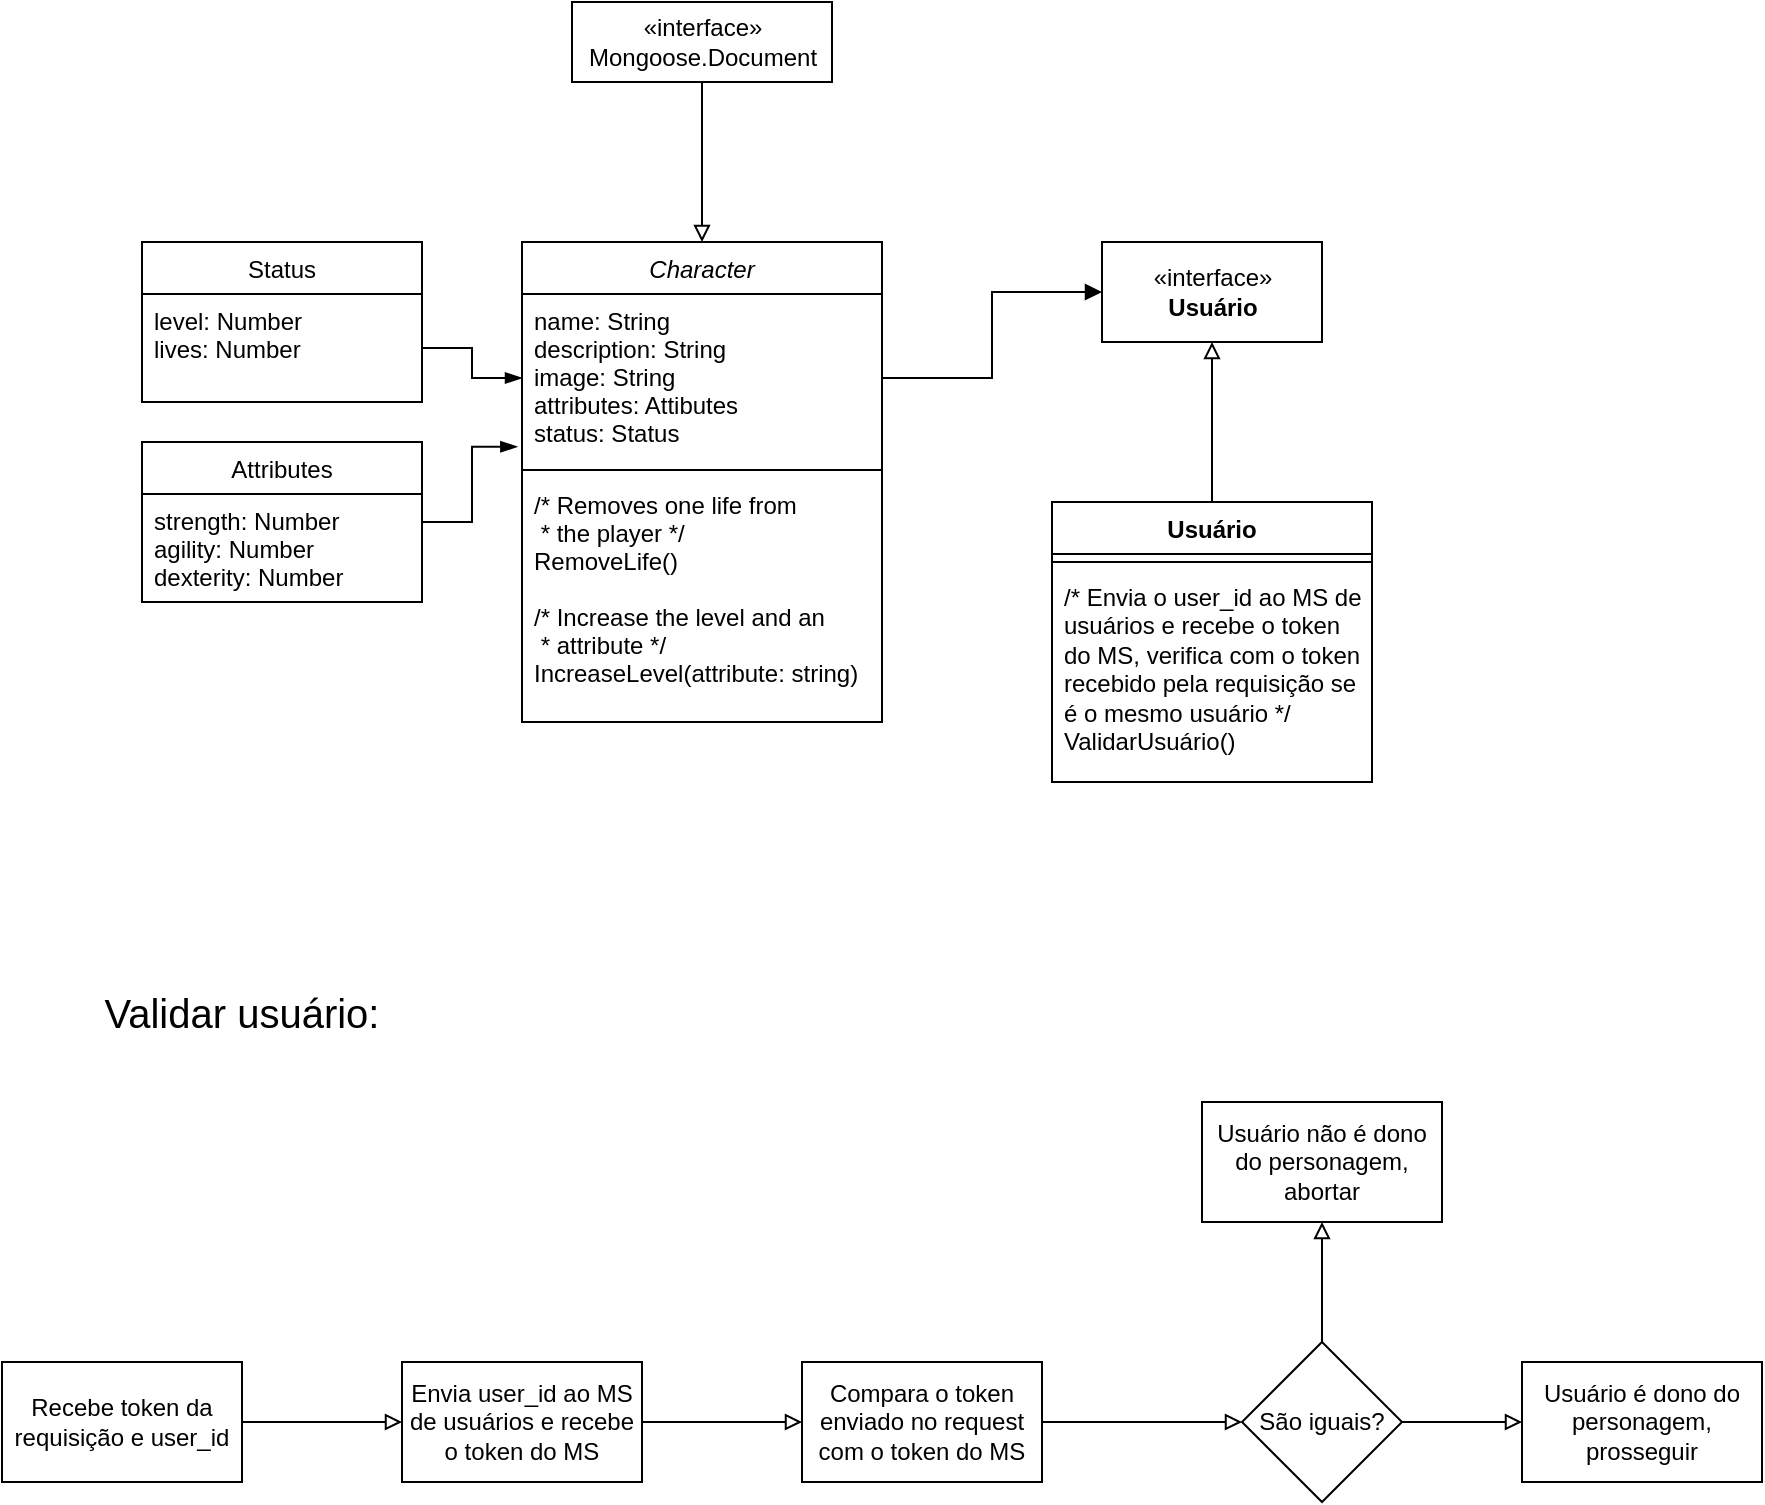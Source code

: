 <mxfile>
    <diagram id="C5RBs43oDa-KdzZeNtuy" name="Page-1">
        <mxGraphModel dx="1094" dy="659" grid="1" gridSize="10" guides="1" tooltips="1" connect="1" arrows="1" fold="1" page="1" pageScale="1" pageWidth="827" pageHeight="1169" math="0" shadow="0">
            <root>
                <mxCell id="WIyWlLk6GJQsqaUBKTNV-0"/>
                <mxCell id="WIyWlLk6GJQsqaUBKTNV-1" parent="WIyWlLk6GJQsqaUBKTNV-0"/>
                <mxCell id="zkfFHV4jXpPFQw0GAbJ--0" value="Character" style="swimlane;fontStyle=2;align=center;verticalAlign=top;childLayout=stackLayout;horizontal=1;startSize=26;horizontalStack=0;resizeParent=1;resizeLast=0;collapsible=1;marginBottom=0;rounded=0;shadow=0;strokeWidth=1;" parent="WIyWlLk6GJQsqaUBKTNV-1" vertex="1">
                    <mxGeometry x="270" y="200" width="180" height="240" as="geometry">
                        <mxRectangle x="230" y="140" width="160" height="26" as="alternateBounds"/>
                    </mxGeometry>
                </mxCell>
                <mxCell id="zkfFHV4jXpPFQw0GAbJ--1" value="name: String&#10;description: String&#10;image: String&#10;attributes: Attibutes&#10;status: Status&#10;&#10;" style="text;align=left;verticalAlign=top;spacingLeft=4;spacingRight=4;overflow=hidden;rotatable=0;points=[[0,0.5],[1,0.5]];portConstraint=eastwest;" parent="zkfFHV4jXpPFQw0GAbJ--0" vertex="1">
                    <mxGeometry y="26" width="180" height="84" as="geometry"/>
                </mxCell>
                <mxCell id="zkfFHV4jXpPFQw0GAbJ--4" value="" style="line;html=1;strokeWidth=1;align=left;verticalAlign=middle;spacingTop=-1;spacingLeft=3;spacingRight=3;rotatable=0;labelPosition=right;points=[];portConstraint=eastwest;" parent="zkfFHV4jXpPFQw0GAbJ--0" vertex="1">
                    <mxGeometry y="110" width="180" height="8" as="geometry"/>
                </mxCell>
                <mxCell id="zkfFHV4jXpPFQw0GAbJ--5" value="/* Removes one life from&#10; * the player */&#10;RemoveLife()&#10;&#10;/* Increase the level and an&#10; * attribute */&#10;IncreaseLevel(attribute: string)&#10;" style="text;align=left;verticalAlign=top;spacingLeft=4;spacingRight=4;overflow=hidden;rotatable=0;points=[[0,0.5],[1,0.5]];portConstraint=eastwest;" parent="zkfFHV4jXpPFQw0GAbJ--0" vertex="1">
                    <mxGeometry y="118" width="180" height="122" as="geometry"/>
                </mxCell>
                <mxCell id="xZOw9MmxbAg6wd7g7_mw-8" style="edgeStyle=orthogonalEdgeStyle;rounded=0;orthogonalLoop=1;jettySize=auto;html=1;endArrow=blockThin;endFill=1;entryX=-0.013;entryY=0.909;entryDx=0;entryDy=0;entryPerimeter=0;" parent="WIyWlLk6GJQsqaUBKTNV-1" source="xZOw9MmxbAg6wd7g7_mw-4" target="zkfFHV4jXpPFQw0GAbJ--1" edge="1">
                    <mxGeometry relative="1" as="geometry">
                        <mxPoint x="250" y="280" as="targetPoint"/>
                    </mxGeometry>
                </mxCell>
                <mxCell id="xZOw9MmxbAg6wd7g7_mw-4" value="Attributes" style="swimlane;fontStyle=0;childLayout=stackLayout;horizontal=1;startSize=26;fillColor=none;horizontalStack=0;resizeParent=1;resizeParentMax=0;resizeLast=0;collapsible=1;marginBottom=0;" parent="WIyWlLk6GJQsqaUBKTNV-1" vertex="1">
                    <mxGeometry x="80" y="300" width="140" height="80" as="geometry"/>
                </mxCell>
                <mxCell id="xZOw9MmxbAg6wd7g7_mw-5" value="strength: Number&#10;agility: Number&#10;dexterity: Number" style="text;strokeColor=none;fillColor=none;align=left;verticalAlign=top;spacingLeft=4;spacingRight=4;overflow=hidden;rotatable=0;points=[[0,0.5],[1,0.5]];portConstraint=eastwest;" parent="xZOw9MmxbAg6wd7g7_mw-4" vertex="1">
                    <mxGeometry y="26" width="140" height="54" as="geometry"/>
                </mxCell>
                <mxCell id="xZOw9MmxbAg6wd7g7_mw-11" style="edgeStyle=orthogonalEdgeStyle;rounded=0;orthogonalLoop=1;jettySize=auto;html=1;endArrow=block;endFill=0;" parent="WIyWlLk6GJQsqaUBKTNV-1" source="xZOw9MmxbAg6wd7g7_mw-10" target="zkfFHV4jXpPFQw0GAbJ--0" edge="1">
                    <mxGeometry relative="1" as="geometry"/>
                </mxCell>
                <mxCell id="xZOw9MmxbAg6wd7g7_mw-10" value="&lt;div&gt;«interface»&lt;/div&gt;&lt;div&gt;Mongoose.Document&lt;/div&gt;" style="html=1;" parent="WIyWlLk6GJQsqaUBKTNV-1" vertex="1">
                    <mxGeometry x="295" y="80" width="130" height="40" as="geometry"/>
                </mxCell>
                <mxCell id="xZOw9MmxbAg6wd7g7_mw-12" value="Status" style="swimlane;fontStyle=0;childLayout=stackLayout;horizontal=1;startSize=26;fillColor=none;horizontalStack=0;resizeParent=1;resizeParentMax=0;resizeLast=0;collapsible=1;marginBottom=0;" parent="WIyWlLk6GJQsqaUBKTNV-1" vertex="1">
                    <mxGeometry x="80" y="200" width="140" height="80" as="geometry"/>
                </mxCell>
                <mxCell id="xZOw9MmxbAg6wd7g7_mw-13" value="level: Number&#10;lives: Number" style="text;strokeColor=none;fillColor=none;align=left;verticalAlign=top;spacingLeft=4;spacingRight=4;overflow=hidden;rotatable=0;points=[[0,0.5],[1,0.5]];portConstraint=eastwest;" parent="xZOw9MmxbAg6wd7g7_mw-12" vertex="1">
                    <mxGeometry y="26" width="140" height="54" as="geometry"/>
                </mxCell>
                <mxCell id="xZOw9MmxbAg6wd7g7_mw-14" style="edgeStyle=orthogonalEdgeStyle;rounded=0;orthogonalLoop=1;jettySize=auto;html=1;exitX=1;exitY=0.5;exitDx=0;exitDy=0;entryX=0;entryY=0.5;entryDx=0;entryDy=0;endArrow=blockThin;endFill=1;" parent="WIyWlLk6GJQsqaUBKTNV-1" source="xZOw9MmxbAg6wd7g7_mw-13" target="zkfFHV4jXpPFQw0GAbJ--1" edge="1">
                    <mxGeometry relative="1" as="geometry"/>
                </mxCell>
                <mxCell id="6" style="edgeStyle=orthogonalEdgeStyle;rounded=0;html=1;endArrow=block;endFill=0;" edge="1" parent="WIyWlLk6GJQsqaUBKTNV-1" source="0" target="4">
                    <mxGeometry relative="1" as="geometry"/>
                </mxCell>
                <mxCell id="0" value="Usuário" style="swimlane;fontStyle=1;align=center;verticalAlign=top;childLayout=stackLayout;horizontal=1;startSize=26;horizontalStack=0;resizeParent=1;resizeParentMax=0;resizeLast=0;collapsible=1;marginBottom=0;" vertex="1" parent="WIyWlLk6GJQsqaUBKTNV-1">
                    <mxGeometry x="535" y="330" width="160" height="140" as="geometry"/>
                </mxCell>
                <mxCell id="2" value="" style="line;strokeWidth=1;fillColor=none;align=left;verticalAlign=middle;spacingTop=-1;spacingLeft=3;spacingRight=3;rotatable=0;labelPosition=right;points=[];portConstraint=eastwest;" vertex="1" parent="0">
                    <mxGeometry y="26" width="160" height="8" as="geometry"/>
                </mxCell>
                <mxCell id="3" value="/* Envia o user_id ao MS de usuários e recebe o token do MS, verifica com o token recebido pela requisição se é o mesmo usuário */&#10;ValidarUsuário()" style="text;strokeColor=none;fillColor=none;align=left;verticalAlign=top;spacingLeft=4;spacingRight=4;overflow=hidden;rotatable=0;points=[[0,0.5],[1,0.5]];portConstraint=eastwest;whiteSpace=wrap;" vertex="1" parent="0">
                    <mxGeometry y="34" width="160" height="106" as="geometry"/>
                </mxCell>
                <mxCell id="4" value="«interface»&lt;br&gt;&lt;b&gt;Usuário&lt;/b&gt;" style="html=1;" vertex="1" parent="WIyWlLk6GJQsqaUBKTNV-1">
                    <mxGeometry x="560" y="200" width="110" height="50" as="geometry"/>
                </mxCell>
                <mxCell id="5" style="edgeStyle=orthogonalEdgeStyle;html=1;entryX=0;entryY=0.5;entryDx=0;entryDy=0;rounded=0;endArrow=block;endFill=1;" edge="1" parent="WIyWlLk6GJQsqaUBKTNV-1" source="zkfFHV4jXpPFQw0GAbJ--1" target="4">
                    <mxGeometry relative="1" as="geometry"/>
                </mxCell>
                <mxCell id="9" value="" style="edgeStyle=orthogonalEdgeStyle;rounded=0;html=1;endArrow=block;endFill=0;" edge="1" parent="WIyWlLk6GJQsqaUBKTNV-1" source="7" target="8">
                    <mxGeometry relative="1" as="geometry"/>
                </mxCell>
                <mxCell id="7" value="Recebe token da requisição e user_id" style="rounded=0;whiteSpace=wrap;html=1;" vertex="1" parent="WIyWlLk6GJQsqaUBKTNV-1">
                    <mxGeometry x="10" y="760" width="120" height="60" as="geometry"/>
                </mxCell>
                <mxCell id="11" value="" style="edgeStyle=orthogonalEdgeStyle;rounded=0;html=1;endArrow=block;endFill=0;" edge="1" parent="WIyWlLk6GJQsqaUBKTNV-1" source="8" target="10">
                    <mxGeometry relative="1" as="geometry"/>
                </mxCell>
                <mxCell id="8" value="Envia user_id ao MS de usuários e recebe o token do MS" style="whiteSpace=wrap;html=1;rounded=0;" vertex="1" parent="WIyWlLk6GJQsqaUBKTNV-1">
                    <mxGeometry x="210" y="760" width="120" height="60" as="geometry"/>
                </mxCell>
                <mxCell id="13" value="" style="edgeStyle=orthogonalEdgeStyle;rounded=0;html=1;endArrow=block;endFill=0;" edge="1" parent="WIyWlLk6GJQsqaUBKTNV-1" source="10" target="12">
                    <mxGeometry relative="1" as="geometry"/>
                </mxCell>
                <mxCell id="10" value="Compara o token enviado no request com o token do MS" style="whiteSpace=wrap;html=1;rounded=0;" vertex="1" parent="WIyWlLk6GJQsqaUBKTNV-1">
                    <mxGeometry x="410" y="760" width="120" height="60" as="geometry"/>
                </mxCell>
                <mxCell id="15" value="" style="edgeStyle=orthogonalEdgeStyle;rounded=0;html=1;endArrow=block;endFill=0;" edge="1" parent="WIyWlLk6GJQsqaUBKTNV-1" source="12" target="14">
                    <mxGeometry relative="1" as="geometry"/>
                </mxCell>
                <mxCell id="17" value="" style="edgeStyle=orthogonalEdgeStyle;rounded=0;html=1;endArrow=block;endFill=0;" edge="1" parent="WIyWlLk6GJQsqaUBKTNV-1" source="12" target="16">
                    <mxGeometry relative="1" as="geometry"/>
                </mxCell>
                <mxCell id="12" value="São iguais?" style="rhombus;whiteSpace=wrap;html=1;rounded=0;" vertex="1" parent="WIyWlLk6GJQsqaUBKTNV-1">
                    <mxGeometry x="630" y="750" width="80" height="80" as="geometry"/>
                </mxCell>
                <mxCell id="14" value="Usuário não é dono do personagem, abortar" style="whiteSpace=wrap;html=1;rounded=0;" vertex="1" parent="WIyWlLk6GJQsqaUBKTNV-1">
                    <mxGeometry x="610" y="630" width="120" height="60" as="geometry"/>
                </mxCell>
                <mxCell id="16" value="Usuário é dono do personagem, prosseguir" style="whiteSpace=wrap;html=1;rounded=0;" vertex="1" parent="WIyWlLk6GJQsqaUBKTNV-1">
                    <mxGeometry x="770" y="760" width="120" height="60" as="geometry"/>
                </mxCell>
                <mxCell id="18" value="&lt;font style=&quot;font-size: 20px&quot;&gt;Validar usuário:&lt;/font&gt;" style="text;html=1;strokeColor=none;fillColor=none;align=center;verticalAlign=middle;whiteSpace=wrap;rounded=0;" vertex="1" parent="WIyWlLk6GJQsqaUBKTNV-1">
                    <mxGeometry x="10" y="570" width="240" height="30" as="geometry"/>
                </mxCell>
            </root>
        </mxGraphModel>
    </diagram>
</mxfile>